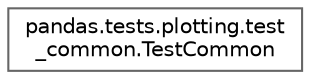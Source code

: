 digraph "Graphical Class Hierarchy"
{
 // LATEX_PDF_SIZE
  bgcolor="transparent";
  edge [fontname=Helvetica,fontsize=10,labelfontname=Helvetica,labelfontsize=10];
  node [fontname=Helvetica,fontsize=10,shape=box,height=0.2,width=0.4];
  rankdir="LR";
  Node0 [id="Node000000",label="pandas.tests.plotting.test\l_common.TestCommon",height=0.2,width=0.4,color="grey40", fillcolor="white", style="filled",URL="$d8/d01/classpandas_1_1tests_1_1plotting_1_1test__common_1_1TestCommon.html",tooltip=" "];
}
